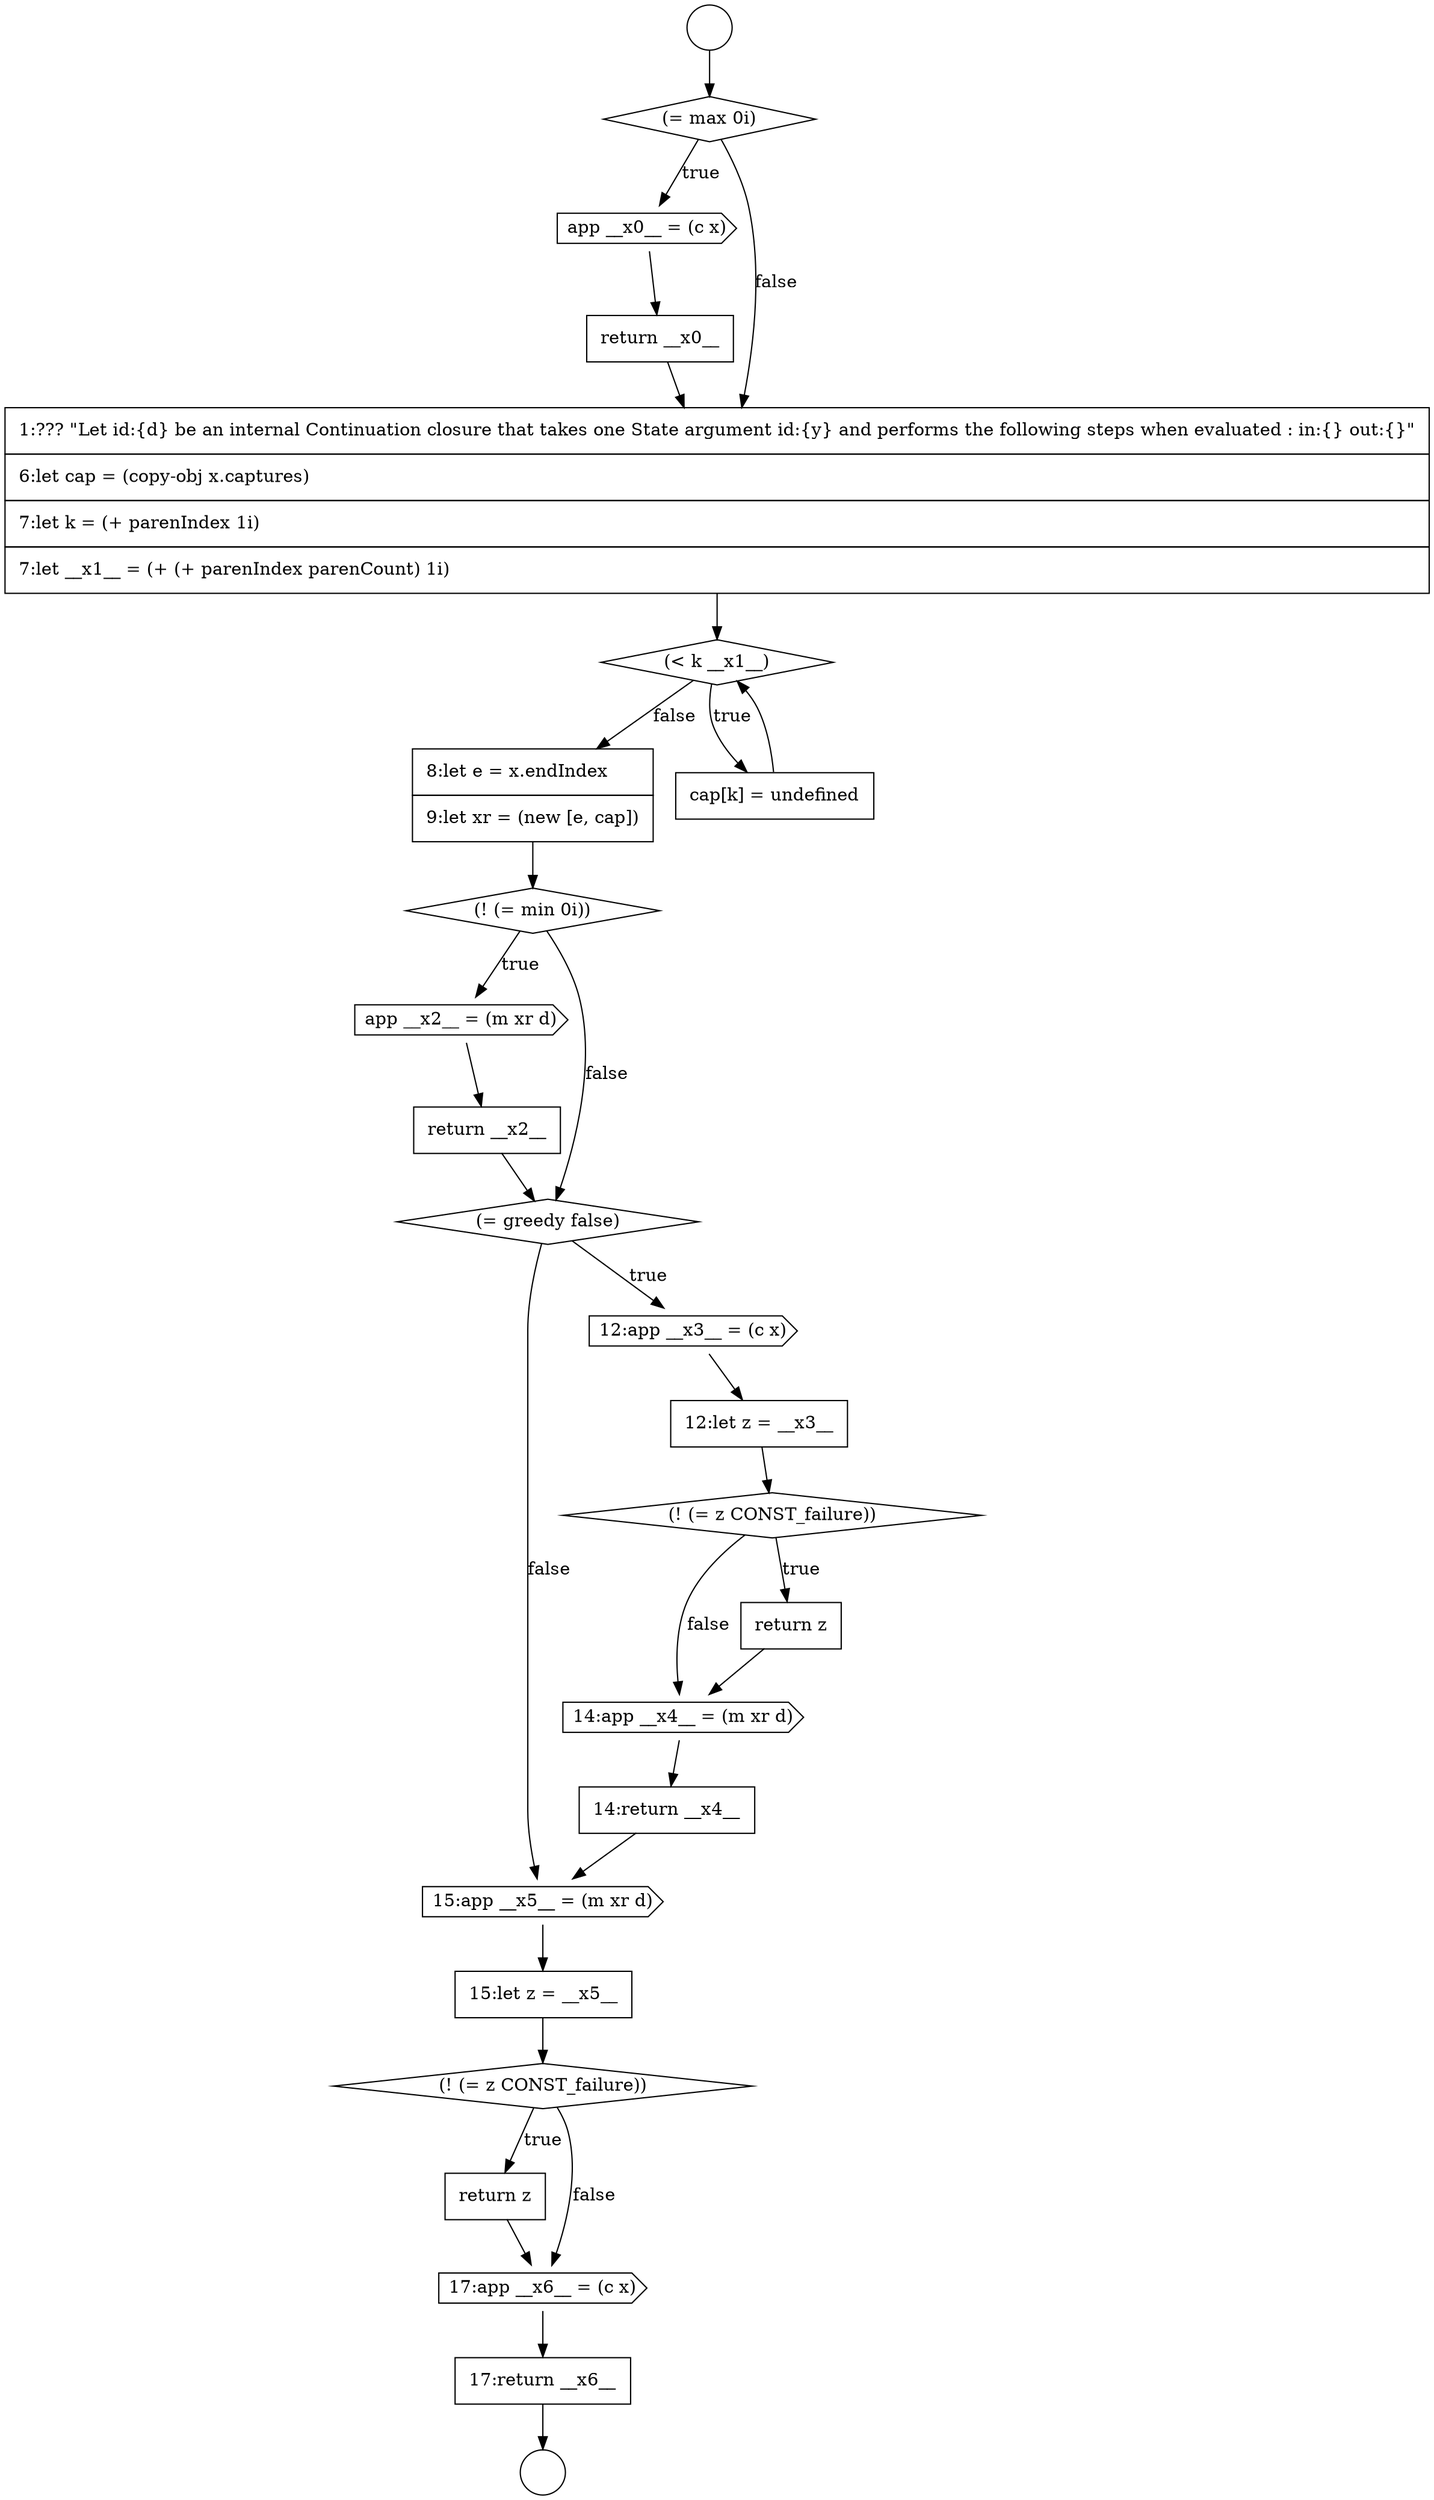 digraph {
  node13414 [shape=cds, label=<<font color="black">14:app __x4__ = (m xr d)</font>> color="black" fillcolor="white" style=filled]
  node13408 [shape=none, margin=0, label=<<font color="black">
    <table border="0" cellborder="1" cellspacing="0" cellpadding="10">
      <tr><td align="left">return __x2__</td></tr>
    </table>
  </font>> color="black" fillcolor="white" style=filled]
  node13401 [shape=none, margin=0, label=<<font color="black">
    <table border="0" cellborder="1" cellspacing="0" cellpadding="10">
      <tr><td align="left">return __x0__</td></tr>
    </table>
  </font>> color="black" fillcolor="white" style=filled]
  node13411 [shape=none, margin=0, label=<<font color="black">
    <table border="0" cellborder="1" cellspacing="0" cellpadding="10">
      <tr><td align="left">12:let z = __x3__</td></tr>
    </table>
  </font>> color="black" fillcolor="white" style=filled]
  node13415 [shape=none, margin=0, label=<<font color="black">
    <table border="0" cellborder="1" cellspacing="0" cellpadding="10">
      <tr><td align="left">14:return __x4__</td></tr>
    </table>
  </font>> color="black" fillcolor="white" style=filled]
  node13419 [shape=none, margin=0, label=<<font color="black">
    <table border="0" cellborder="1" cellspacing="0" cellpadding="10">
      <tr><td align="left">return z</td></tr>
    </table>
  </font>> color="black" fillcolor="white" style=filled]
  node13407 [shape=cds, label=<<font color="black">app __x2__ = (m xr d)</font>> color="black" fillcolor="white" style=filled]
  node13417 [shape=none, margin=0, label=<<font color="black">
    <table border="0" cellborder="1" cellspacing="0" cellpadding="10">
      <tr><td align="left">15:let z = __x5__</td></tr>
    </table>
  </font>> color="black" fillcolor="white" style=filled]
  node13412 [shape=diamond, label=<<font color="black">(! (= z CONST_failure))</font>> color="black" fillcolor="white" style=filled]
  node13418 [shape=diamond, label=<<font color="black">(! (= z CONST_failure))</font>> color="black" fillcolor="white" style=filled]
  node13416 [shape=cds, label=<<font color="black">15:app __x5__ = (m xr d)</font>> color="black" fillcolor="white" style=filled]
  node13399 [shape=diamond, label=<<font color="black">(= max 0i)</font>> color="black" fillcolor="white" style=filled]
  node13403 [shape=diamond, label=<<font color="black">(&lt; k __x1__)</font>> color="black" fillcolor="white" style=filled]
  node13421 [shape=none, margin=0, label=<<font color="black">
    <table border="0" cellborder="1" cellspacing="0" cellpadding="10">
      <tr><td align="left">17:return __x6__</td></tr>
    </table>
  </font>> color="black" fillcolor="white" style=filled]
  node13413 [shape=none, margin=0, label=<<font color="black">
    <table border="0" cellborder="1" cellspacing="0" cellpadding="10">
      <tr><td align="left">return z</td></tr>
    </table>
  </font>> color="black" fillcolor="white" style=filled]
  node13400 [shape=cds, label=<<font color="black">app __x0__ = (c x)</font>> color="black" fillcolor="white" style=filled]
  node13402 [shape=none, margin=0, label=<<font color="black">
    <table border="0" cellborder="1" cellspacing="0" cellpadding="10">
      <tr><td align="left">1:??? &quot;Let id:{d} be an internal Continuation closure that takes one State argument id:{y} and performs the following steps when evaluated : in:{} out:{}&quot;</td></tr>
      <tr><td align="left">6:let cap = (copy-obj x.captures)</td></tr>
      <tr><td align="left">7:let k = (+ parenIndex 1i)</td></tr>
      <tr><td align="left">7:let __x1__ = (+ (+ parenIndex parenCount) 1i)</td></tr>
    </table>
  </font>> color="black" fillcolor="white" style=filled]
  node13410 [shape=cds, label=<<font color="black">12:app __x3__ = (c x)</font>> color="black" fillcolor="white" style=filled]
  node13405 [shape=none, margin=0, label=<<font color="black">
    <table border="0" cellborder="1" cellspacing="0" cellpadding="10">
      <tr><td align="left">8:let e = x.endIndex</td></tr>
      <tr><td align="left">9:let xr = (new [e, cap])</td></tr>
    </table>
  </font>> color="black" fillcolor="white" style=filled]
  node13420 [shape=cds, label=<<font color="black">17:app __x6__ = (c x)</font>> color="black" fillcolor="white" style=filled]
  node13397 [shape=circle label=" " color="black" fillcolor="white" style=filled]
  node13398 [shape=circle label=" " color="black" fillcolor="white" style=filled]
  node13404 [shape=none, margin=0, label=<<font color="black">
    <table border="0" cellborder="1" cellspacing="0" cellpadding="10">
      <tr><td align="left">cap[k] = undefined</td></tr>
    </table>
  </font>> color="black" fillcolor="white" style=filled]
  node13406 [shape=diamond, label=<<font color="black">(! (= min 0i))</font>> color="black" fillcolor="white" style=filled]
  node13409 [shape=diamond, label=<<font color="black">(= greedy false)</font>> color="black" fillcolor="white" style=filled]
  node13404 -> node13403 [ color="black"]
  node13410 -> node13411 [ color="black"]
  node13402 -> node13403 [ color="black"]
  node13421 -> node13398 [ color="black"]
  node13419 -> node13420 [ color="black"]
  node13397 -> node13399 [ color="black"]
  node13399 -> node13400 [label=<<font color="black">true</font>> color="black"]
  node13399 -> node13402 [label=<<font color="black">false</font>> color="black"]
  node13405 -> node13406 [ color="black"]
  node13406 -> node13407 [label=<<font color="black">true</font>> color="black"]
  node13406 -> node13409 [label=<<font color="black">false</font>> color="black"]
  node13409 -> node13410 [label=<<font color="black">true</font>> color="black"]
  node13409 -> node13416 [label=<<font color="black">false</font>> color="black"]
  node13420 -> node13421 [ color="black"]
  node13414 -> node13415 [ color="black"]
  node13412 -> node13413 [label=<<font color="black">true</font>> color="black"]
  node13412 -> node13414 [label=<<font color="black">false</font>> color="black"]
  node13400 -> node13401 [ color="black"]
  node13408 -> node13409 [ color="black"]
  node13411 -> node13412 [ color="black"]
  node13401 -> node13402 [ color="black"]
  node13416 -> node13417 [ color="black"]
  node13413 -> node13414 [ color="black"]
  node13418 -> node13419 [label=<<font color="black">true</font>> color="black"]
  node13418 -> node13420 [label=<<font color="black">false</font>> color="black"]
  node13415 -> node13416 [ color="black"]
  node13417 -> node13418 [ color="black"]
  node13403 -> node13404 [label=<<font color="black">true</font>> color="black"]
  node13403 -> node13405 [label=<<font color="black">false</font>> color="black"]
  node13407 -> node13408 [ color="black"]
}
